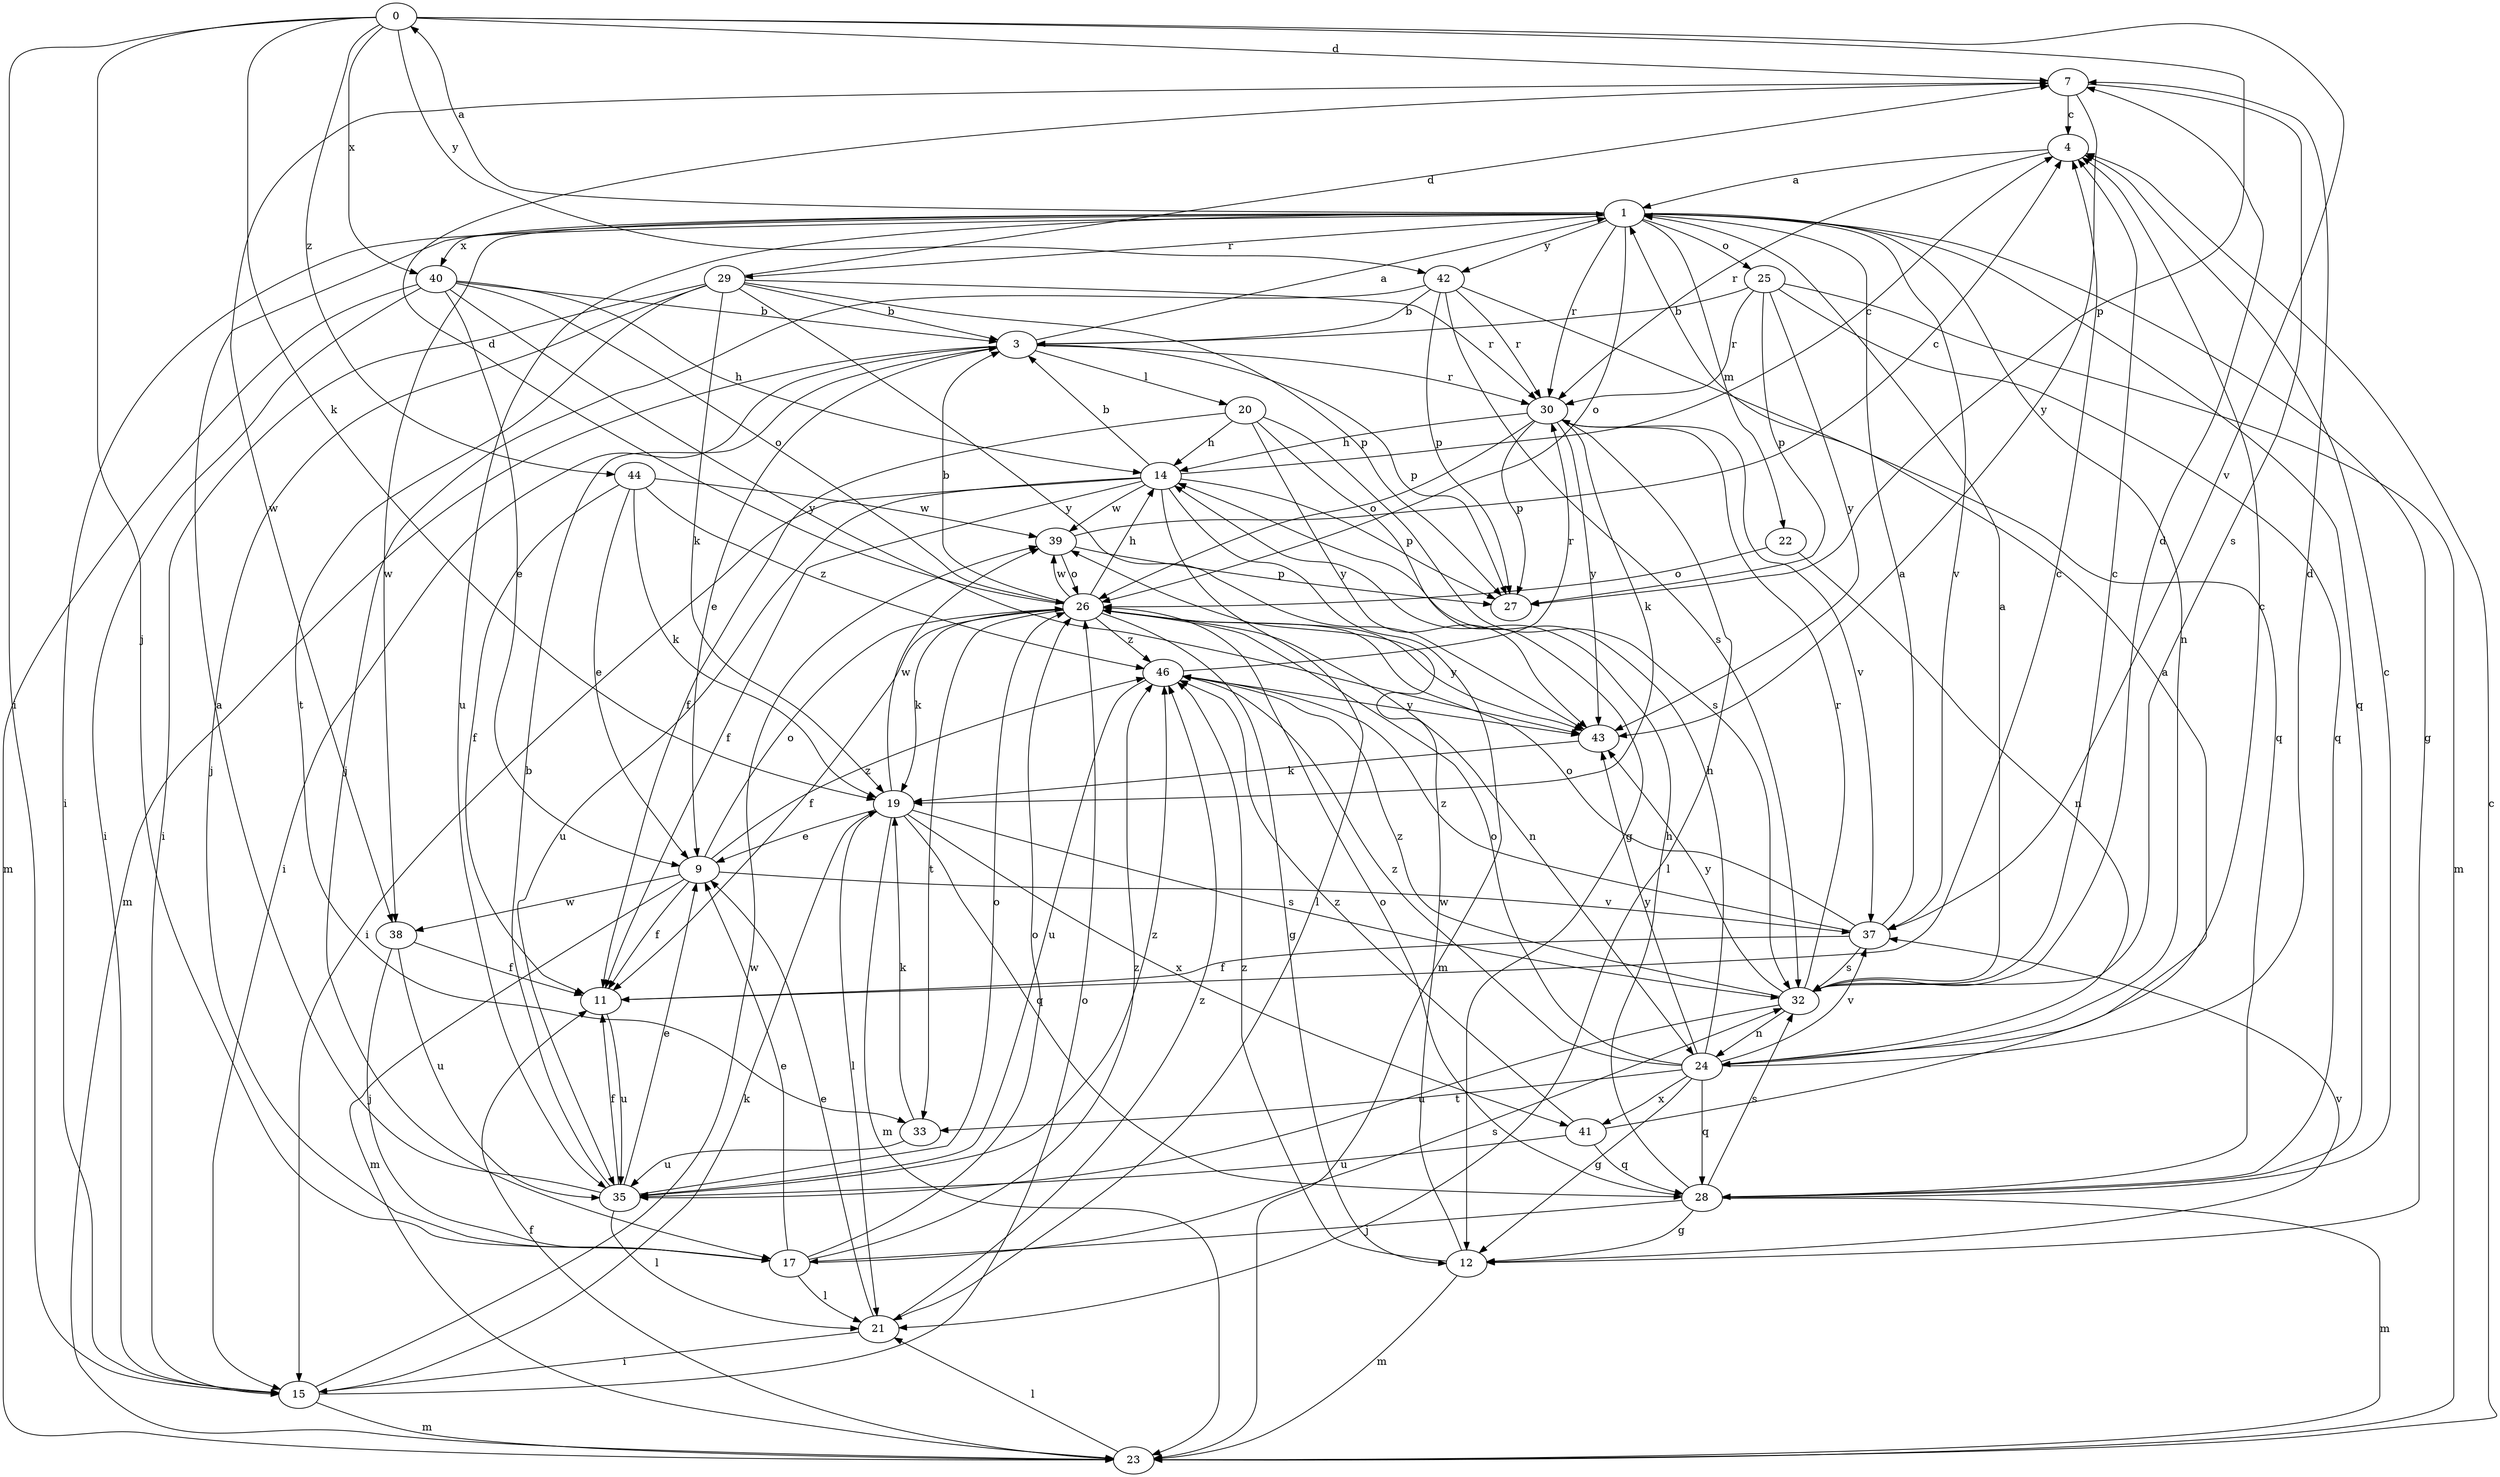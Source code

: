 strict digraph  {
0;
1;
3;
4;
7;
9;
11;
12;
14;
15;
17;
19;
20;
21;
22;
23;
24;
25;
26;
27;
28;
29;
30;
32;
33;
35;
37;
38;
39;
40;
41;
42;
43;
44;
46;
0 -> 7  [label=d];
0 -> 15  [label=i];
0 -> 17  [label=j];
0 -> 19  [label=k];
0 -> 27  [label=p];
0 -> 37  [label=v];
0 -> 40  [label=x];
0 -> 42  [label=y];
0 -> 44  [label=z];
1 -> 0  [label=a];
1 -> 12  [label=g];
1 -> 15  [label=i];
1 -> 22  [label=m];
1 -> 24  [label=n];
1 -> 25  [label=o];
1 -> 26  [label=o];
1 -> 28  [label=q];
1 -> 29  [label=r];
1 -> 30  [label=r];
1 -> 35  [label=u];
1 -> 37  [label=v];
1 -> 38  [label=w];
1 -> 40  [label=x];
1 -> 42  [label=y];
3 -> 1  [label=a];
3 -> 9  [label=e];
3 -> 15  [label=i];
3 -> 20  [label=l];
3 -> 23  [label=m];
3 -> 27  [label=p];
3 -> 30  [label=r];
4 -> 1  [label=a];
4 -> 30  [label=r];
7 -> 4  [label=c];
7 -> 32  [label=s];
7 -> 38  [label=w];
7 -> 43  [label=y];
9 -> 11  [label=f];
9 -> 23  [label=m];
9 -> 26  [label=o];
9 -> 37  [label=v];
9 -> 38  [label=w];
9 -> 46  [label=z];
11 -> 4  [label=c];
11 -> 35  [label=u];
12 -> 23  [label=m];
12 -> 37  [label=v];
12 -> 39  [label=w];
12 -> 46  [label=z];
14 -> 3  [label=b];
14 -> 4  [label=c];
14 -> 11  [label=f];
14 -> 15  [label=i];
14 -> 21  [label=l];
14 -> 23  [label=m];
14 -> 27  [label=p];
14 -> 35  [label=u];
14 -> 39  [label=w];
15 -> 19  [label=k];
15 -> 23  [label=m];
15 -> 26  [label=o];
15 -> 39  [label=w];
17 -> 9  [label=e];
17 -> 21  [label=l];
17 -> 26  [label=o];
17 -> 32  [label=s];
17 -> 46  [label=z];
19 -> 9  [label=e];
19 -> 21  [label=l];
19 -> 23  [label=m];
19 -> 28  [label=q];
19 -> 32  [label=s];
19 -> 39  [label=w];
19 -> 41  [label=x];
20 -> 11  [label=f];
20 -> 12  [label=g];
20 -> 14  [label=h];
20 -> 32  [label=s];
20 -> 43  [label=y];
21 -> 9  [label=e];
21 -> 15  [label=i];
21 -> 46  [label=z];
22 -> 24  [label=n];
22 -> 26  [label=o];
23 -> 4  [label=c];
23 -> 11  [label=f];
23 -> 21  [label=l];
24 -> 4  [label=c];
24 -> 7  [label=d];
24 -> 12  [label=g];
24 -> 14  [label=h];
24 -> 26  [label=o];
24 -> 28  [label=q];
24 -> 33  [label=t];
24 -> 37  [label=v];
24 -> 41  [label=x];
24 -> 43  [label=y];
24 -> 46  [label=z];
25 -> 3  [label=b];
25 -> 23  [label=m];
25 -> 27  [label=p];
25 -> 28  [label=q];
25 -> 30  [label=r];
25 -> 43  [label=y];
26 -> 3  [label=b];
26 -> 7  [label=d];
26 -> 11  [label=f];
26 -> 12  [label=g];
26 -> 14  [label=h];
26 -> 19  [label=k];
26 -> 24  [label=n];
26 -> 33  [label=t];
26 -> 39  [label=w];
26 -> 43  [label=y];
26 -> 46  [label=z];
28 -> 4  [label=c];
28 -> 12  [label=g];
28 -> 14  [label=h];
28 -> 17  [label=j];
28 -> 23  [label=m];
28 -> 26  [label=o];
28 -> 32  [label=s];
29 -> 3  [label=b];
29 -> 7  [label=d];
29 -> 15  [label=i];
29 -> 17  [label=j];
29 -> 19  [label=k];
29 -> 27  [label=p];
29 -> 30  [label=r];
29 -> 33  [label=t];
29 -> 43  [label=y];
30 -> 14  [label=h];
30 -> 19  [label=k];
30 -> 21  [label=l];
30 -> 26  [label=o];
30 -> 27  [label=p];
30 -> 37  [label=v];
30 -> 43  [label=y];
32 -> 1  [label=a];
32 -> 4  [label=c];
32 -> 7  [label=d];
32 -> 24  [label=n];
32 -> 30  [label=r];
32 -> 35  [label=u];
32 -> 43  [label=y];
32 -> 46  [label=z];
33 -> 19  [label=k];
33 -> 35  [label=u];
35 -> 1  [label=a];
35 -> 3  [label=b];
35 -> 9  [label=e];
35 -> 11  [label=f];
35 -> 21  [label=l];
35 -> 26  [label=o];
35 -> 46  [label=z];
37 -> 1  [label=a];
37 -> 11  [label=f];
37 -> 26  [label=o];
37 -> 32  [label=s];
37 -> 46  [label=z];
38 -> 11  [label=f];
38 -> 17  [label=j];
38 -> 35  [label=u];
39 -> 4  [label=c];
39 -> 26  [label=o];
39 -> 27  [label=p];
40 -> 3  [label=b];
40 -> 9  [label=e];
40 -> 14  [label=h];
40 -> 15  [label=i];
40 -> 23  [label=m];
40 -> 26  [label=o];
40 -> 43  [label=y];
41 -> 1  [label=a];
41 -> 28  [label=q];
41 -> 35  [label=u];
41 -> 46  [label=z];
42 -> 3  [label=b];
42 -> 17  [label=j];
42 -> 27  [label=p];
42 -> 28  [label=q];
42 -> 30  [label=r];
42 -> 32  [label=s];
43 -> 19  [label=k];
44 -> 9  [label=e];
44 -> 11  [label=f];
44 -> 19  [label=k];
44 -> 39  [label=w];
44 -> 46  [label=z];
46 -> 30  [label=r];
46 -> 35  [label=u];
46 -> 43  [label=y];
}
